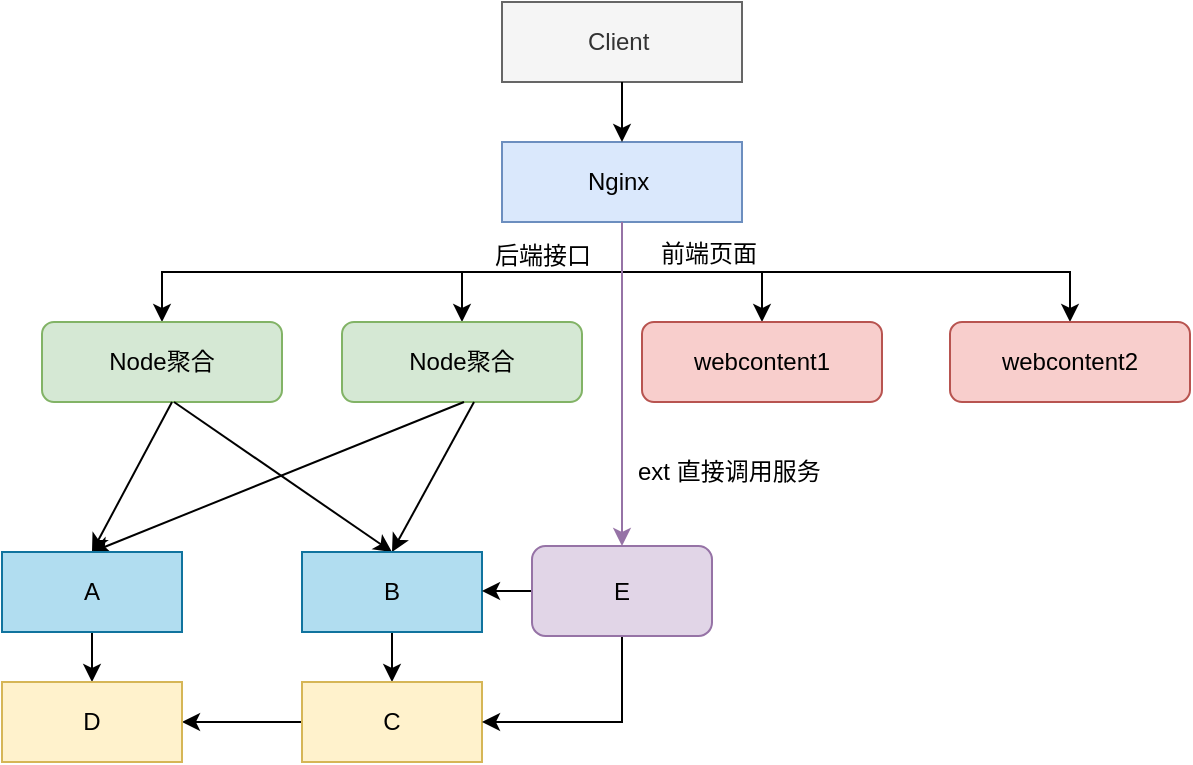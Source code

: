 <mxfile version="10.6.3" type="github"><diagram id="V1FeJ8R016CFVZaA2y0Y" name="第 1 页"><mxGraphModel dx="724" dy="348" grid="1" gridSize="10" guides="1" tooltips="1" connect="1" arrows="1" fold="1" page="1" pageScale="1" pageWidth="827" pageHeight="1169" math="0" shadow="0"><root><mxCell id="0"/><mxCell id="1" parent="0"/><mxCell id="9kXmm5haAW0-KDDjOhI1-1" value="" style="group" parent="1" vertex="1" connectable="0"><mxGeometry x="60" y="40" width="574" height="262" as="geometry"/></mxCell><mxCell id="9kXmm5haAW0-KDDjOhI1-2" value="Client&amp;nbsp;" style="rounded=0;whiteSpace=wrap;html=1;fillColor=#f5f5f5;strokeColor=#666666;fontColor=#333333;" parent="9kXmm5haAW0-KDDjOhI1-1" vertex="1"><mxGeometry x="230" width="120" height="40" as="geometry"/></mxCell><mxCell id="9kXmm5haAW0-KDDjOhI1-3" style="edgeStyle=orthogonalEdgeStyle;rounded=0;orthogonalLoop=1;jettySize=auto;html=1;exitX=0.5;exitY=1;exitDx=0;exitDy=0;entryX=0.5;entryY=0;entryDx=0;entryDy=0;" parent="9kXmm5haAW0-KDDjOhI1-1" source="9kXmm5haAW0-KDDjOhI1-9" target="9kXmm5haAW0-KDDjOhI1-11" edge="1"><mxGeometry relative="1" as="geometry"/></mxCell><mxCell id="9kXmm5haAW0-KDDjOhI1-4" value="后端接口" style="text;html=1;resizable=0;points=[];align=center;verticalAlign=middle;labelBackgroundColor=#ffffff;" parent="9kXmm5haAW0-KDDjOhI1-3" vertex="1" connectable="0"><mxGeometry x="0.145" y="-1" relative="1" as="geometry"><mxPoint x="95" y="-7" as="offset"/></mxGeometry></mxCell><mxCell id="9kXmm5haAW0-KDDjOhI1-5" style="edgeStyle=orthogonalEdgeStyle;rounded=0;orthogonalLoop=1;jettySize=auto;html=1;exitX=0.5;exitY=1;exitDx=0;exitDy=0;" parent="9kXmm5haAW0-KDDjOhI1-1" source="9kXmm5haAW0-KDDjOhI1-9" target="9kXmm5haAW0-KDDjOhI1-14" edge="1"><mxGeometry relative="1" as="geometry"/></mxCell><mxCell id="9kXmm5haAW0-KDDjOhI1-6" value="前端页面" style="text;html=1;resizable=0;points=[];align=center;verticalAlign=middle;labelBackgroundColor=#ffffff;" parent="9kXmm5haAW0-KDDjOhI1-5" vertex="1" connectable="0"><mxGeometry x="-0.141" y="-5" relative="1" as="geometry"><mxPoint x="-50" y="-14" as="offset"/></mxGeometry></mxCell><mxCell id="9kXmm5haAW0-KDDjOhI1-7" style="edgeStyle=orthogonalEdgeStyle;rounded=0;orthogonalLoop=1;jettySize=auto;html=1;exitX=0.5;exitY=1;exitDx=0;exitDy=0;entryX=0.5;entryY=0;entryDx=0;entryDy=0;" parent="9kXmm5haAW0-KDDjOhI1-1" source="9kXmm5haAW0-KDDjOhI1-9" target="9kXmm5haAW0-KDDjOhI1-12" edge="1"><mxGeometry relative="1" as="geometry"/></mxCell><mxCell id="9kXmm5haAW0-KDDjOhI1-8" style="edgeStyle=orthogonalEdgeStyle;rounded=0;orthogonalLoop=1;jettySize=auto;html=1;exitX=0.5;exitY=1;exitDx=0;exitDy=0;" parent="9kXmm5haAW0-KDDjOhI1-1" source="9kXmm5haAW0-KDDjOhI1-9" target="9kXmm5haAW0-KDDjOhI1-13" edge="1"><mxGeometry relative="1" as="geometry"><Array as="points"><mxPoint x="290" y="135"/><mxPoint x="360" y="135"/></Array></mxGeometry></mxCell><mxCell id="9kXmm5haAW0-KDDjOhI1-9" value="Nginx&amp;nbsp;" style="rounded=0;whiteSpace=wrap;html=1;fillColor=#dae8fc;strokeColor=#6c8ebf;" parent="9kXmm5haAW0-KDDjOhI1-1" vertex="1"><mxGeometry x="230" y="70" width="120" height="40" as="geometry"/></mxCell><mxCell id="9kXmm5haAW0-KDDjOhI1-10" style="edgeStyle=orthogonalEdgeStyle;rounded=0;orthogonalLoop=1;jettySize=auto;html=1;exitX=0.5;exitY=1;exitDx=0;exitDy=0;entryX=0.5;entryY=0;entryDx=0;entryDy=0;" parent="9kXmm5haAW0-KDDjOhI1-1" source="9kXmm5haAW0-KDDjOhI1-2" target="9kXmm5haAW0-KDDjOhI1-9" edge="1"><mxGeometry relative="1" as="geometry"/></mxCell><mxCell id="9kXmm5haAW0-KDDjOhI1-11" value="Node聚合" style="rounded=1;whiteSpace=wrap;html=1;fillColor=#d5e8d4;strokeColor=#82b366;" parent="9kXmm5haAW0-KDDjOhI1-1" vertex="1"><mxGeometry y="160" width="120" height="40" as="geometry"/></mxCell><mxCell id="9kXmm5haAW0-KDDjOhI1-12" value="Node聚合" style="rounded=1;whiteSpace=wrap;html=1;fillColor=#d5e8d4;strokeColor=#82b366;" parent="9kXmm5haAW0-KDDjOhI1-1" vertex="1"><mxGeometry x="150" y="160" width="120" height="40" as="geometry"/></mxCell><mxCell id="9kXmm5haAW0-KDDjOhI1-13" value="webcontent1" style="rounded=1;whiteSpace=wrap;html=1;fillColor=#f8cecc;strokeColor=#b85450;" parent="9kXmm5haAW0-KDDjOhI1-1" vertex="1"><mxGeometry x="300" y="160" width="120" height="40" as="geometry"/></mxCell><mxCell id="9kXmm5haAW0-KDDjOhI1-14" value="webcontent2" style="rounded=1;whiteSpace=wrap;html=1;fillColor=#f8cecc;strokeColor=#b85450;" parent="9kXmm5haAW0-KDDjOhI1-1" vertex="1"><mxGeometry x="454" y="160" width="120" height="40" as="geometry"/></mxCell><mxCell id="9kXmm5haAW0-KDDjOhI1-15" value="" style="endArrow=classic;html=1;entryX=0.5;entryY=0;entryDx=0;entryDy=0;" parent="9kXmm5haAW0-KDDjOhI1-1" target="9kXmm5haAW0-KDDjOhI1-20" edge="1"><mxGeometry width="50" height="50" relative="1" as="geometry"><mxPoint x="65" y="200" as="sourcePoint"/><mxPoint x="15" y="250" as="targetPoint"/></mxGeometry></mxCell><mxCell id="9kXmm5haAW0-KDDjOhI1-16" value="" style="endArrow=classic;html=1;entryX=0.5;entryY=0;entryDx=0;entryDy=0;" parent="9kXmm5haAW0-KDDjOhI1-1" target="9kXmm5haAW0-KDDjOhI1-22" edge="1"><mxGeometry width="50" height="50" relative="1" as="geometry"><mxPoint x="66" y="200" as="sourcePoint"/><mxPoint x="16" y="250" as="targetPoint"/></mxGeometry></mxCell><mxCell id="9kXmm5haAW0-KDDjOhI1-17" value="" style="endArrow=classic;html=1;entryX=0.5;entryY=0;entryDx=0;entryDy=0;" parent="9kXmm5haAW0-KDDjOhI1-1" target="9kXmm5haAW0-KDDjOhI1-20" edge="1"><mxGeometry width="50" height="50" relative="1" as="geometry"><mxPoint x="211" y="200" as="sourcePoint"/><mxPoint x="161" y="250" as="targetPoint"/></mxGeometry></mxCell><mxCell id="9kXmm5haAW0-KDDjOhI1-18" value="" style="endArrow=classic;html=1;entryX=0.5;entryY=0;entryDx=0;entryDy=0;" parent="9kXmm5haAW0-KDDjOhI1-1" target="9kXmm5haAW0-KDDjOhI1-22" edge="1"><mxGeometry width="50" height="50" relative="1" as="geometry"><mxPoint x="216" y="200" as="sourcePoint"/><mxPoint x="166" y="250" as="targetPoint"/></mxGeometry></mxCell><mxCell id="9kXmm5haAW0-KDDjOhI1-19" style="edgeStyle=orthogonalEdgeStyle;rounded=0;orthogonalLoop=1;jettySize=auto;html=1;exitX=0.5;exitY=1;exitDx=0;exitDy=0;entryX=0.5;entryY=0;entryDx=0;entryDy=0;" parent="1" source="9kXmm5haAW0-KDDjOhI1-20" target="9kXmm5haAW0-KDDjOhI1-25" edge="1"><mxGeometry relative="1" as="geometry"/></mxCell><mxCell id="9kXmm5haAW0-KDDjOhI1-20" value="A" style="rounded=0;whiteSpace=wrap;html=1;fillColor=#b1ddf0;strokeColor=#10739e;" parent="1" vertex="1"><mxGeometry x="40" y="315" width="90" height="40" as="geometry"/></mxCell><mxCell id="9kXmm5haAW0-KDDjOhI1-21" style="edgeStyle=orthogonalEdgeStyle;rounded=0;orthogonalLoop=1;jettySize=auto;html=1;exitX=0.5;exitY=1;exitDx=0;exitDy=0;entryX=0.5;entryY=0;entryDx=0;entryDy=0;" parent="1" source="9kXmm5haAW0-KDDjOhI1-22" target="9kXmm5haAW0-KDDjOhI1-24" edge="1"><mxGeometry relative="1" as="geometry"/></mxCell><mxCell id="9kXmm5haAW0-KDDjOhI1-22" value="B" style="rounded=0;whiteSpace=wrap;html=1;fillColor=#b1ddf0;strokeColor=#10739e;" parent="1" vertex="1"><mxGeometry x="190" y="315" width="90" height="40" as="geometry"/></mxCell><mxCell id="9kXmm5haAW0-KDDjOhI1-23" style="edgeStyle=orthogonalEdgeStyle;rounded=0;orthogonalLoop=1;jettySize=auto;html=1;exitX=0;exitY=0.5;exitDx=0;exitDy=0;entryX=1;entryY=0.5;entryDx=0;entryDy=0;" parent="1" source="9kXmm5haAW0-KDDjOhI1-24" target="9kXmm5haAW0-KDDjOhI1-25" edge="1"><mxGeometry relative="1" as="geometry"><mxPoint x="170" y="400" as="targetPoint"/><Array as="points"/></mxGeometry></mxCell><mxCell id="9kXmm5haAW0-KDDjOhI1-24" value="C" style="rounded=0;whiteSpace=wrap;html=1;fillColor=#fff2cc;strokeColor=#d6b656;" parent="1" vertex="1"><mxGeometry x="190" y="380" width="90" height="40" as="geometry"/></mxCell><mxCell id="9kXmm5haAW0-KDDjOhI1-25" value="D" style="rounded=0;whiteSpace=wrap;html=1;fillColor=#fff2cc;strokeColor=#d6b656;" parent="1" vertex="1"><mxGeometry x="40" y="380" width="90" height="40" as="geometry"/></mxCell><mxCell id="9kXmm5haAW0-KDDjOhI1-26" style="edgeStyle=orthogonalEdgeStyle;rounded=0;orthogonalLoop=1;jettySize=auto;html=1;exitX=0.5;exitY=1;exitDx=0;exitDy=0;entryX=0.5;entryY=0;entryDx=0;entryDy=0;fillColor=#e1d5e7;strokeColor=#9673a6;" parent="1" source="9kXmm5haAW0-KDDjOhI1-9" target="9kXmm5haAW0-KDDjOhI1-30" edge="1"><mxGeometry relative="1" as="geometry"/></mxCell><mxCell id="9kXmm5haAW0-KDDjOhI1-27" value="ext 直接调用服务" style="text;html=1;resizable=0;points=[];autosize=1;align=left;verticalAlign=top;spacingTop=-4;" parent="1" vertex="1"><mxGeometry x="356" y="265" width="110" height="20" as="geometry"/></mxCell><mxCell id="9kXmm5haAW0-KDDjOhI1-28" style="edgeStyle=orthogonalEdgeStyle;rounded=0;orthogonalLoop=1;jettySize=auto;html=1;exitX=0.5;exitY=1;exitDx=0;exitDy=0;entryX=1;entryY=0.5;entryDx=0;entryDy=0;" parent="1" source="9kXmm5haAW0-KDDjOhI1-30" target="9kXmm5haAW0-KDDjOhI1-24" edge="1"><mxGeometry relative="1" as="geometry"/></mxCell><mxCell id="9kXmm5haAW0-KDDjOhI1-29" style="edgeStyle=orthogonalEdgeStyle;rounded=0;orthogonalLoop=1;jettySize=auto;html=1;exitX=0;exitY=0.5;exitDx=0;exitDy=0;entryX=1;entryY=0.5;entryDx=0;entryDy=0;" parent="1" source="9kXmm5haAW0-KDDjOhI1-30" target="9kXmm5haAW0-KDDjOhI1-22" edge="1"><mxGeometry relative="1" as="geometry"/></mxCell><mxCell id="9kXmm5haAW0-KDDjOhI1-30" value="E" style="rounded=1;whiteSpace=wrap;html=1;fillColor=#e1d5e7;strokeColor=#9673a6;" parent="1" vertex="1"><mxGeometry x="305" y="312" width="90" height="45" as="geometry"/></mxCell></root></mxGraphModel></diagram></mxfile>